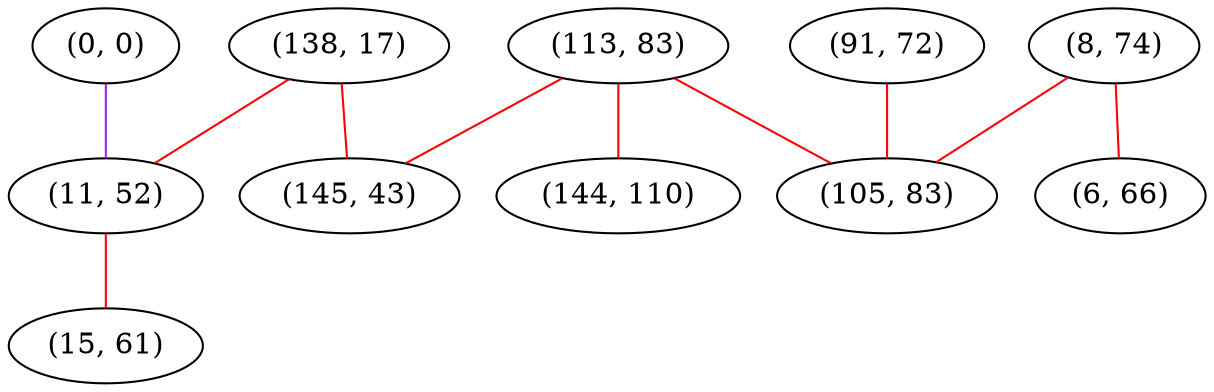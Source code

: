graph "" {
"(113, 83)";
"(138, 17)";
"(145, 43)";
"(8, 74)";
"(0, 0)";
"(6, 66)";
"(11, 52)";
"(15, 61)";
"(91, 72)";
"(144, 110)";
"(105, 83)";
"(113, 83)" -- "(144, 110)"  [color=red, key=0, weight=1];
"(113, 83)" -- "(105, 83)"  [color=red, key=0, weight=1];
"(113, 83)" -- "(145, 43)"  [color=red, key=0, weight=1];
"(138, 17)" -- "(145, 43)"  [color=red, key=0, weight=1];
"(138, 17)" -- "(11, 52)"  [color=red, key=0, weight=1];
"(8, 74)" -- "(6, 66)"  [color=red, key=0, weight=1];
"(8, 74)" -- "(105, 83)"  [color=red, key=0, weight=1];
"(0, 0)" -- "(11, 52)"  [color=purple, key=0, weight=4];
"(11, 52)" -- "(15, 61)"  [color=red, key=0, weight=1];
"(91, 72)" -- "(105, 83)"  [color=red, key=0, weight=1];
}
